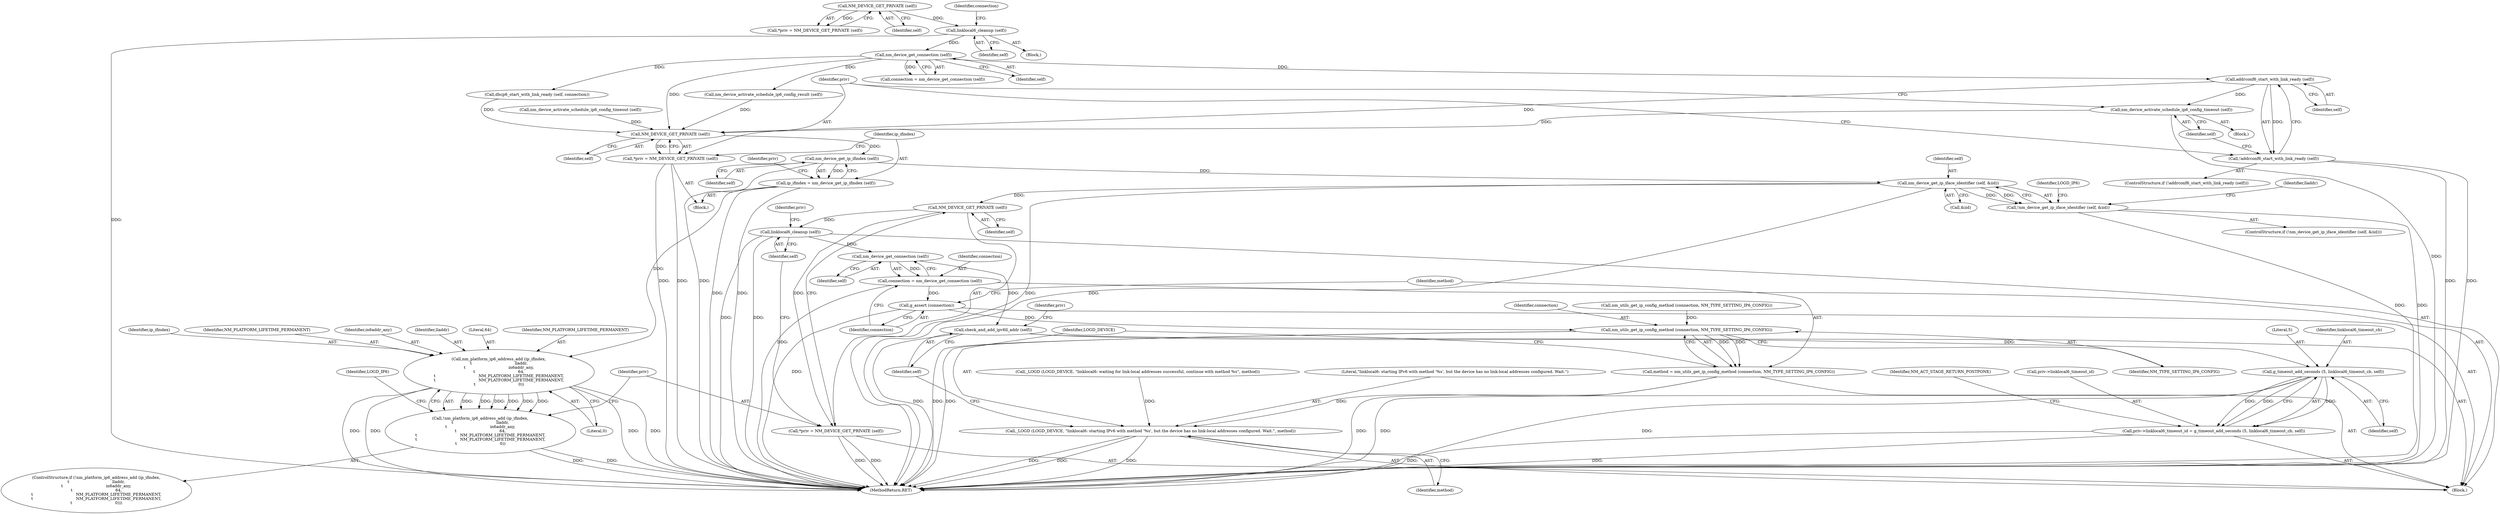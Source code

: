 digraph "0_NetworkManager_d5fc88e573fa58b93034b04d35a2454f5d28cad9@API" {
"1006859" [label="(Call,addrconf6_start_with_link_ready (self))"];
"1006837" [label="(Call,nm_device_get_connection (self))"];
"1006833" [label="(Call,linklocal6_cleanup (self))"];
"1006819" [label="(Call,NM_DEVICE_GET_PRIVATE (self))"];
"1006858" [label="(Call,!addrconf6_start_with_link_ready (self))"];
"1006862" [label="(Call,nm_device_activate_schedule_ip6_config_timeout (self))"];
"1006896" [label="(Call,NM_DEVICE_GET_PRIVATE (self))"];
"1006894" [label="(Call,*priv = NM_DEVICE_GET_PRIVATE (self))"];
"1006901" [label="(Call,nm_device_get_ip_ifindex (self))"];
"1006899" [label="(Call,ip_ifindex = nm_device_get_ip_ifindex (self))"];
"1006989" [label="(Call,nm_platform_ip6_address_add (ip_ifindex,\n\t                                  lladdr,\n\t                                  in6addr_any,\n\t                                  64,\n\t                                  NM_PLATFORM_LIFETIME_PERMANENT,\n\t                                  NM_PLATFORM_LIFETIME_PERMANENT,\n\t                                  0))"];
"1006988" [label="(Call,!nm_platform_ip6_address_add (ip_ifindex,\n\t                                  lladdr,\n\t                                  in6addr_any,\n\t                                  64,\n\t                                  NM_PLATFORM_LIFETIME_PERMANENT,\n\t                                  NM_PLATFORM_LIFETIME_PERMANENT,\n\t                                  0))"];
"1006953" [label="(Call,nm_device_get_ip_iface_identifier (self, &iid))"];
"1006952" [label="(Call,!nm_device_get_ip_iface_identifier (self, &iid))"];
"1007009" [label="(Call,NM_DEVICE_GET_PRIVATE (self))"];
"1007007" [label="(Call,*priv = NM_DEVICE_GET_PRIVATE (self))"];
"1007013" [label="(Call,linklocal6_cleanup (self))"];
"1007025" [label="(Call,nm_device_get_connection (self))"];
"1007023" [label="(Call,connection = nm_device_get_connection (self))"];
"1007027" [label="(Call,g_assert (connection))"];
"1007031" [label="(Call,nm_utils_get_ip_config_method (connection, NM_TYPE_SETTING_IP6_CONFIG))"];
"1007029" [label="(Call,method = nm_utils_get_ip_config_method (connection, NM_TYPE_SETTING_IP6_CONFIG))"];
"1007034" [label="(Call,_LOGD (LOGD_DEVICE, \"linklocal6: starting IPv6 with method '%s', but the device has no link-local addresses configured. Wait.\", method))"];
"1007038" [label="(Call,check_and_add_ipv6ll_addr (self))"];
"1007044" [label="(Call,g_timeout_add_seconds (5, linklocal6_timeout_cb, self))"];
"1007040" [label="(Call,priv->linklocal6_timeout_id = g_timeout_add_seconds (5, linklocal6_timeout_cb, self))"];
"1006834" [label="(Identifier,self)"];
"1006836" [label="(Identifier,connection)"];
"1007049" [label="(Identifier,NM_ACT_STAGE_RETURN_POSTPONE)"];
"1006835" [label="(Call,connection = nm_device_get_connection (self))"];
"1006858" [label="(Call,!addrconf6_start_with_link_ready (self))"];
"1006996" [label="(Literal,0)"];
"1007038" [label="(Call,check_and_add_ipv6ll_addr (self))"];
"1007045" [label="(Literal,5)"];
"1007013" [label="(Call,linklocal6_cleanup (self))"];
"1007026" [label="(Identifier,self)"];
"1006900" [label="(Identifier,ip_ifindex)"];
"1006815" [label="(Block,)"];
"1006910" [label="(Identifier,priv)"];
"1006817" [label="(Call,*priv = NM_DEVICE_GET_PRIVATE (self))"];
"1006987" [label="(ControlStructure,if (!nm_platform_ip6_address_add (ip_ifindex,\n\t                                  lladdr,\n\t                                  in6addr_any,\n\t                                  64,\n\t                                  NM_PLATFORM_LIFETIME_PERMANENT,\n\t                                  NM_PLATFORM_LIFETIME_PERMANENT,\n\t                                  0)))"];
"1007010" [label="(Identifier,self)"];
"1006951" [label="(ControlStructure,if (!nm_device_get_ip_iface_identifier (self, &iid)))"];
"1006953" [label="(Call,nm_device_get_ip_iface_identifier (self, &iid))"];
"1007014" [label="(Identifier,self)"];
"1007034" [label="(Call,_LOGD (LOGD_DEVICE, \"linklocal6: starting IPv6 with method '%s', but the device has no link-local addresses configured. Wait.\", method))"];
"1007031" [label="(Call,nm_utils_get_ip_config_method (connection, NM_TYPE_SETTING_IP6_CONFIG))"];
"1007025" [label="(Call,nm_device_get_connection (self))"];
"1006992" [label="(Identifier,in6addr_any)"];
"1006899" [label="(Call,ip_ifindex = nm_device_get_ip_ifindex (self))"];
"1006988" [label="(Call,!nm_platform_ip6_address_add (ip_ifindex,\n\t                                  lladdr,\n\t                                  in6addr_any,\n\t                                  64,\n\t                                  NM_PLATFORM_LIFETIME_PERMANENT,\n\t                                  NM_PLATFORM_LIFETIME_PERMANENT,\n\t                                  0))"];
"1007007" [label="(Call,*priv = NM_DEVICE_GET_PRIVATE (self))"];
"1006892" [label="(Block,)"];
"1007037" [label="(Identifier,method)"];
"1006894" [label="(Call,*priv = NM_DEVICE_GET_PRIVATE (self))"];
"1006991" [label="(Identifier,lladdr)"];
"1007024" [label="(Identifier,connection)"];
"1007039" [label="(Identifier,self)"];
"1007042" [label="(Identifier,priv)"];
"1006878" [label="(Call,nm_device_activate_schedule_ip6_config_timeout (self))"];
"1007035" [label="(Identifier,LOGD_DEVICE)"];
"1006843" [label="(Call,nm_utils_get_ip_config_method (connection, NM_TYPE_SETTING_IP6_CONFIG))"];
"1007044" [label="(Call,g_timeout_add_seconds (5, linklocal6_timeout_cb, self))"];
"1007046" [label="(Identifier,linklocal6_timeout_cb)"];
"1006846" [label="(Call,_LOGD (LOGD_DEVICE, \"linklocal6: waiting for link-local addresses successful, continue with method %s\", method))"];
"1007040" [label="(Call,priv->linklocal6_timeout_id = g_timeout_add_seconds (5, linklocal6_timeout_cb, self))"];
"1006999" [label="(Identifier,LOGD_IP6)"];
"1006964" [label="(Identifier,lladdr)"];
"1007047" [label="(Identifier,self)"];
"1006993" [label="(Literal,64)"];
"1007008" [label="(Identifier,priv)"];
"1006959" [label="(Identifier,LOGD_IP6)"];
"1007029" [label="(Call,method = nm_utils_get_ip_config_method (connection, NM_TYPE_SETTING_IP6_CONFIG))"];
"1006874" [label="(Call,dhcp6_start_with_link_ready (self, connection))"];
"1006863" [label="(Identifier,self)"];
"1006952" [label="(Call,!nm_device_get_ip_iface_identifier (self, &iid))"];
"1006955" [label="(Call,&iid)"];
"1006897" [label="(Identifier,self)"];
"1007027" [label="(Call,g_assert (connection))"];
"1007033" [label="(Identifier,NM_TYPE_SETTING_IP6_CONFIG)"];
"1006887" [label="(Call,nm_device_activate_schedule_ip6_config_result (self))"];
"1007036" [label="(Literal,\"linklocal6: starting IPv6 with method '%s', but the device has no link-local addresses configured. Wait.\")"];
"1006833" [label="(Call,linklocal6_cleanup (self))"];
"1006995" [label="(Identifier,NM_PLATFORM_LIFETIME_PERMANENT)"];
"1007041" [label="(Call,priv->linklocal6_timeout_id)"];
"1007032" [label="(Identifier,connection)"];
"1006857" [label="(ControlStructure,if (!addrconf6_start_with_link_ready (self)))"];
"1006838" [label="(Identifier,self)"];
"1006820" [label="(Identifier,self)"];
"1006861" [label="(Block,)"];
"1006859" [label="(Call,addrconf6_start_with_link_ready (self))"];
"1007030" [label="(Identifier,method)"];
"1006837" [label="(Call,nm_device_get_connection (self))"];
"1007009" [label="(Call,NM_DEVICE_GET_PRIVATE (self))"];
"1006954" [label="(Identifier,self)"];
"1007028" [label="(Identifier,connection)"];
"1006862" [label="(Call,nm_device_activate_schedule_ip6_config_timeout (self))"];
"1006895" [label="(Identifier,priv)"];
"1006990" [label="(Identifier,ip_ifindex)"];
"1006994" [label="(Identifier,NM_PLATFORM_LIFETIME_PERMANENT)"];
"1006860" [label="(Identifier,self)"];
"1007368" [label="(MethodReturn,RET)"];
"1006819" [label="(Call,NM_DEVICE_GET_PRIVATE (self))"];
"1007023" [label="(Call,connection = nm_device_get_connection (self))"];
"1006896" [label="(Call,NM_DEVICE_GET_PRIVATE (self))"];
"1006902" [label="(Identifier,self)"];
"1007005" [label="(Block,)"];
"1006901" [label="(Call,nm_device_get_ip_ifindex (self))"];
"1007018" [label="(Identifier,priv)"];
"1006989" [label="(Call,nm_platform_ip6_address_add (ip_ifindex,\n\t                                  lladdr,\n\t                                  in6addr_any,\n\t                                  64,\n\t                                  NM_PLATFORM_LIFETIME_PERMANENT,\n\t                                  NM_PLATFORM_LIFETIME_PERMANENT,\n\t                                  0))"];
"1006859" -> "1006858"  [label="AST: "];
"1006859" -> "1006860"  [label="CFG: "];
"1006860" -> "1006859"  [label="AST: "];
"1006858" -> "1006859"  [label="CFG: "];
"1006859" -> "1006858"  [label="DDG: "];
"1006837" -> "1006859"  [label="DDG: "];
"1006859" -> "1006862"  [label="DDG: "];
"1006859" -> "1006896"  [label="DDG: "];
"1006837" -> "1006835"  [label="AST: "];
"1006837" -> "1006838"  [label="CFG: "];
"1006838" -> "1006837"  [label="AST: "];
"1006835" -> "1006837"  [label="CFG: "];
"1006837" -> "1006835"  [label="DDG: "];
"1006833" -> "1006837"  [label="DDG: "];
"1006837" -> "1006874"  [label="DDG: "];
"1006837" -> "1006887"  [label="DDG: "];
"1006837" -> "1006896"  [label="DDG: "];
"1006833" -> "1006815"  [label="AST: "];
"1006833" -> "1006834"  [label="CFG: "];
"1006834" -> "1006833"  [label="AST: "];
"1006836" -> "1006833"  [label="CFG: "];
"1006833" -> "1007368"  [label="DDG: "];
"1006819" -> "1006833"  [label="DDG: "];
"1006819" -> "1006817"  [label="AST: "];
"1006819" -> "1006820"  [label="CFG: "];
"1006820" -> "1006819"  [label="AST: "];
"1006817" -> "1006819"  [label="CFG: "];
"1006819" -> "1006817"  [label="DDG: "];
"1006858" -> "1006857"  [label="AST: "];
"1006863" -> "1006858"  [label="CFG: "];
"1006895" -> "1006858"  [label="CFG: "];
"1006858" -> "1007368"  [label="DDG: "];
"1006858" -> "1007368"  [label="DDG: "];
"1006862" -> "1006861"  [label="AST: "];
"1006862" -> "1006863"  [label="CFG: "];
"1006863" -> "1006862"  [label="AST: "];
"1006895" -> "1006862"  [label="CFG: "];
"1006862" -> "1007368"  [label="DDG: "];
"1006862" -> "1006896"  [label="DDG: "];
"1006896" -> "1006894"  [label="AST: "];
"1006896" -> "1006897"  [label="CFG: "];
"1006897" -> "1006896"  [label="AST: "];
"1006894" -> "1006896"  [label="CFG: "];
"1006896" -> "1006894"  [label="DDG: "];
"1006874" -> "1006896"  [label="DDG: "];
"1006887" -> "1006896"  [label="DDG: "];
"1006878" -> "1006896"  [label="DDG: "];
"1006896" -> "1006901"  [label="DDG: "];
"1006894" -> "1006892"  [label="AST: "];
"1006895" -> "1006894"  [label="AST: "];
"1006900" -> "1006894"  [label="CFG: "];
"1006894" -> "1007368"  [label="DDG: "];
"1006894" -> "1007368"  [label="DDG: "];
"1006901" -> "1006899"  [label="AST: "];
"1006901" -> "1006902"  [label="CFG: "];
"1006902" -> "1006901"  [label="AST: "];
"1006899" -> "1006901"  [label="CFG: "];
"1006901" -> "1007368"  [label="DDG: "];
"1006901" -> "1006899"  [label="DDG: "];
"1006901" -> "1006953"  [label="DDG: "];
"1006899" -> "1006892"  [label="AST: "];
"1006900" -> "1006899"  [label="AST: "];
"1006910" -> "1006899"  [label="CFG: "];
"1006899" -> "1007368"  [label="DDG: "];
"1006899" -> "1007368"  [label="DDG: "];
"1006899" -> "1006989"  [label="DDG: "];
"1006989" -> "1006988"  [label="AST: "];
"1006989" -> "1006996"  [label="CFG: "];
"1006990" -> "1006989"  [label="AST: "];
"1006991" -> "1006989"  [label="AST: "];
"1006992" -> "1006989"  [label="AST: "];
"1006993" -> "1006989"  [label="AST: "];
"1006994" -> "1006989"  [label="AST: "];
"1006995" -> "1006989"  [label="AST: "];
"1006996" -> "1006989"  [label="AST: "];
"1006988" -> "1006989"  [label="CFG: "];
"1006989" -> "1007368"  [label="DDG: "];
"1006989" -> "1007368"  [label="DDG: "];
"1006989" -> "1007368"  [label="DDG: "];
"1006989" -> "1007368"  [label="DDG: "];
"1006989" -> "1006988"  [label="DDG: "];
"1006989" -> "1006988"  [label="DDG: "];
"1006989" -> "1006988"  [label="DDG: "];
"1006989" -> "1006988"  [label="DDG: "];
"1006989" -> "1006988"  [label="DDG: "];
"1006989" -> "1006988"  [label="DDG: "];
"1006988" -> "1006987"  [label="AST: "];
"1006999" -> "1006988"  [label="CFG: "];
"1007008" -> "1006988"  [label="CFG: "];
"1006988" -> "1007368"  [label="DDG: "];
"1006988" -> "1007368"  [label="DDG: "];
"1006953" -> "1006952"  [label="AST: "];
"1006953" -> "1006955"  [label="CFG: "];
"1006954" -> "1006953"  [label="AST: "];
"1006955" -> "1006953"  [label="AST: "];
"1006952" -> "1006953"  [label="CFG: "];
"1006953" -> "1007368"  [label="DDG: "];
"1006953" -> "1007368"  [label="DDG: "];
"1006953" -> "1006952"  [label="DDG: "];
"1006953" -> "1006952"  [label="DDG: "];
"1006953" -> "1007009"  [label="DDG: "];
"1006952" -> "1006951"  [label="AST: "];
"1006959" -> "1006952"  [label="CFG: "];
"1006964" -> "1006952"  [label="CFG: "];
"1006952" -> "1007368"  [label="DDG: "];
"1006952" -> "1007368"  [label="DDG: "];
"1007009" -> "1007007"  [label="AST: "];
"1007009" -> "1007010"  [label="CFG: "];
"1007010" -> "1007009"  [label="AST: "];
"1007007" -> "1007009"  [label="CFG: "];
"1007009" -> "1007007"  [label="DDG: "];
"1007009" -> "1007013"  [label="DDG: "];
"1007007" -> "1007005"  [label="AST: "];
"1007008" -> "1007007"  [label="AST: "];
"1007014" -> "1007007"  [label="CFG: "];
"1007007" -> "1007368"  [label="DDG: "];
"1007007" -> "1007368"  [label="DDG: "];
"1007013" -> "1007005"  [label="AST: "];
"1007013" -> "1007014"  [label="CFG: "];
"1007014" -> "1007013"  [label="AST: "];
"1007018" -> "1007013"  [label="CFG: "];
"1007013" -> "1007368"  [label="DDG: "];
"1007013" -> "1007368"  [label="DDG: "];
"1007013" -> "1007025"  [label="DDG: "];
"1007025" -> "1007023"  [label="AST: "];
"1007025" -> "1007026"  [label="CFG: "];
"1007026" -> "1007025"  [label="AST: "];
"1007023" -> "1007025"  [label="CFG: "];
"1007025" -> "1007023"  [label="DDG: "];
"1007025" -> "1007038"  [label="DDG: "];
"1007023" -> "1007005"  [label="AST: "];
"1007024" -> "1007023"  [label="AST: "];
"1007028" -> "1007023"  [label="CFG: "];
"1007023" -> "1007368"  [label="DDG: "];
"1007023" -> "1007027"  [label="DDG: "];
"1007027" -> "1007005"  [label="AST: "];
"1007027" -> "1007028"  [label="CFG: "];
"1007028" -> "1007027"  [label="AST: "];
"1007030" -> "1007027"  [label="CFG: "];
"1007027" -> "1007368"  [label="DDG: "];
"1007027" -> "1007031"  [label="DDG: "];
"1007031" -> "1007029"  [label="AST: "];
"1007031" -> "1007033"  [label="CFG: "];
"1007032" -> "1007031"  [label="AST: "];
"1007033" -> "1007031"  [label="AST: "];
"1007029" -> "1007031"  [label="CFG: "];
"1007031" -> "1007368"  [label="DDG: "];
"1007031" -> "1007368"  [label="DDG: "];
"1007031" -> "1007029"  [label="DDG: "];
"1007031" -> "1007029"  [label="DDG: "];
"1006843" -> "1007031"  [label="DDG: "];
"1007029" -> "1007005"  [label="AST: "];
"1007030" -> "1007029"  [label="AST: "];
"1007035" -> "1007029"  [label="CFG: "];
"1007029" -> "1007368"  [label="DDG: "];
"1007029" -> "1007034"  [label="DDG: "];
"1007034" -> "1007005"  [label="AST: "];
"1007034" -> "1007037"  [label="CFG: "];
"1007035" -> "1007034"  [label="AST: "];
"1007036" -> "1007034"  [label="AST: "];
"1007037" -> "1007034"  [label="AST: "];
"1007039" -> "1007034"  [label="CFG: "];
"1007034" -> "1007368"  [label="DDG: "];
"1007034" -> "1007368"  [label="DDG: "];
"1007034" -> "1007368"  [label="DDG: "];
"1006846" -> "1007034"  [label="DDG: "];
"1007038" -> "1007005"  [label="AST: "];
"1007038" -> "1007039"  [label="CFG: "];
"1007039" -> "1007038"  [label="AST: "];
"1007042" -> "1007038"  [label="CFG: "];
"1007038" -> "1007368"  [label="DDG: "];
"1007038" -> "1007044"  [label="DDG: "];
"1007044" -> "1007040"  [label="AST: "];
"1007044" -> "1007047"  [label="CFG: "];
"1007045" -> "1007044"  [label="AST: "];
"1007046" -> "1007044"  [label="AST: "];
"1007047" -> "1007044"  [label="AST: "];
"1007040" -> "1007044"  [label="CFG: "];
"1007044" -> "1007368"  [label="DDG: "];
"1007044" -> "1007368"  [label="DDG: "];
"1007044" -> "1007040"  [label="DDG: "];
"1007044" -> "1007040"  [label="DDG: "];
"1007044" -> "1007040"  [label="DDG: "];
"1007040" -> "1007005"  [label="AST: "];
"1007041" -> "1007040"  [label="AST: "];
"1007049" -> "1007040"  [label="CFG: "];
"1007040" -> "1007368"  [label="DDG: "];
"1007040" -> "1007368"  [label="DDG: "];
}

